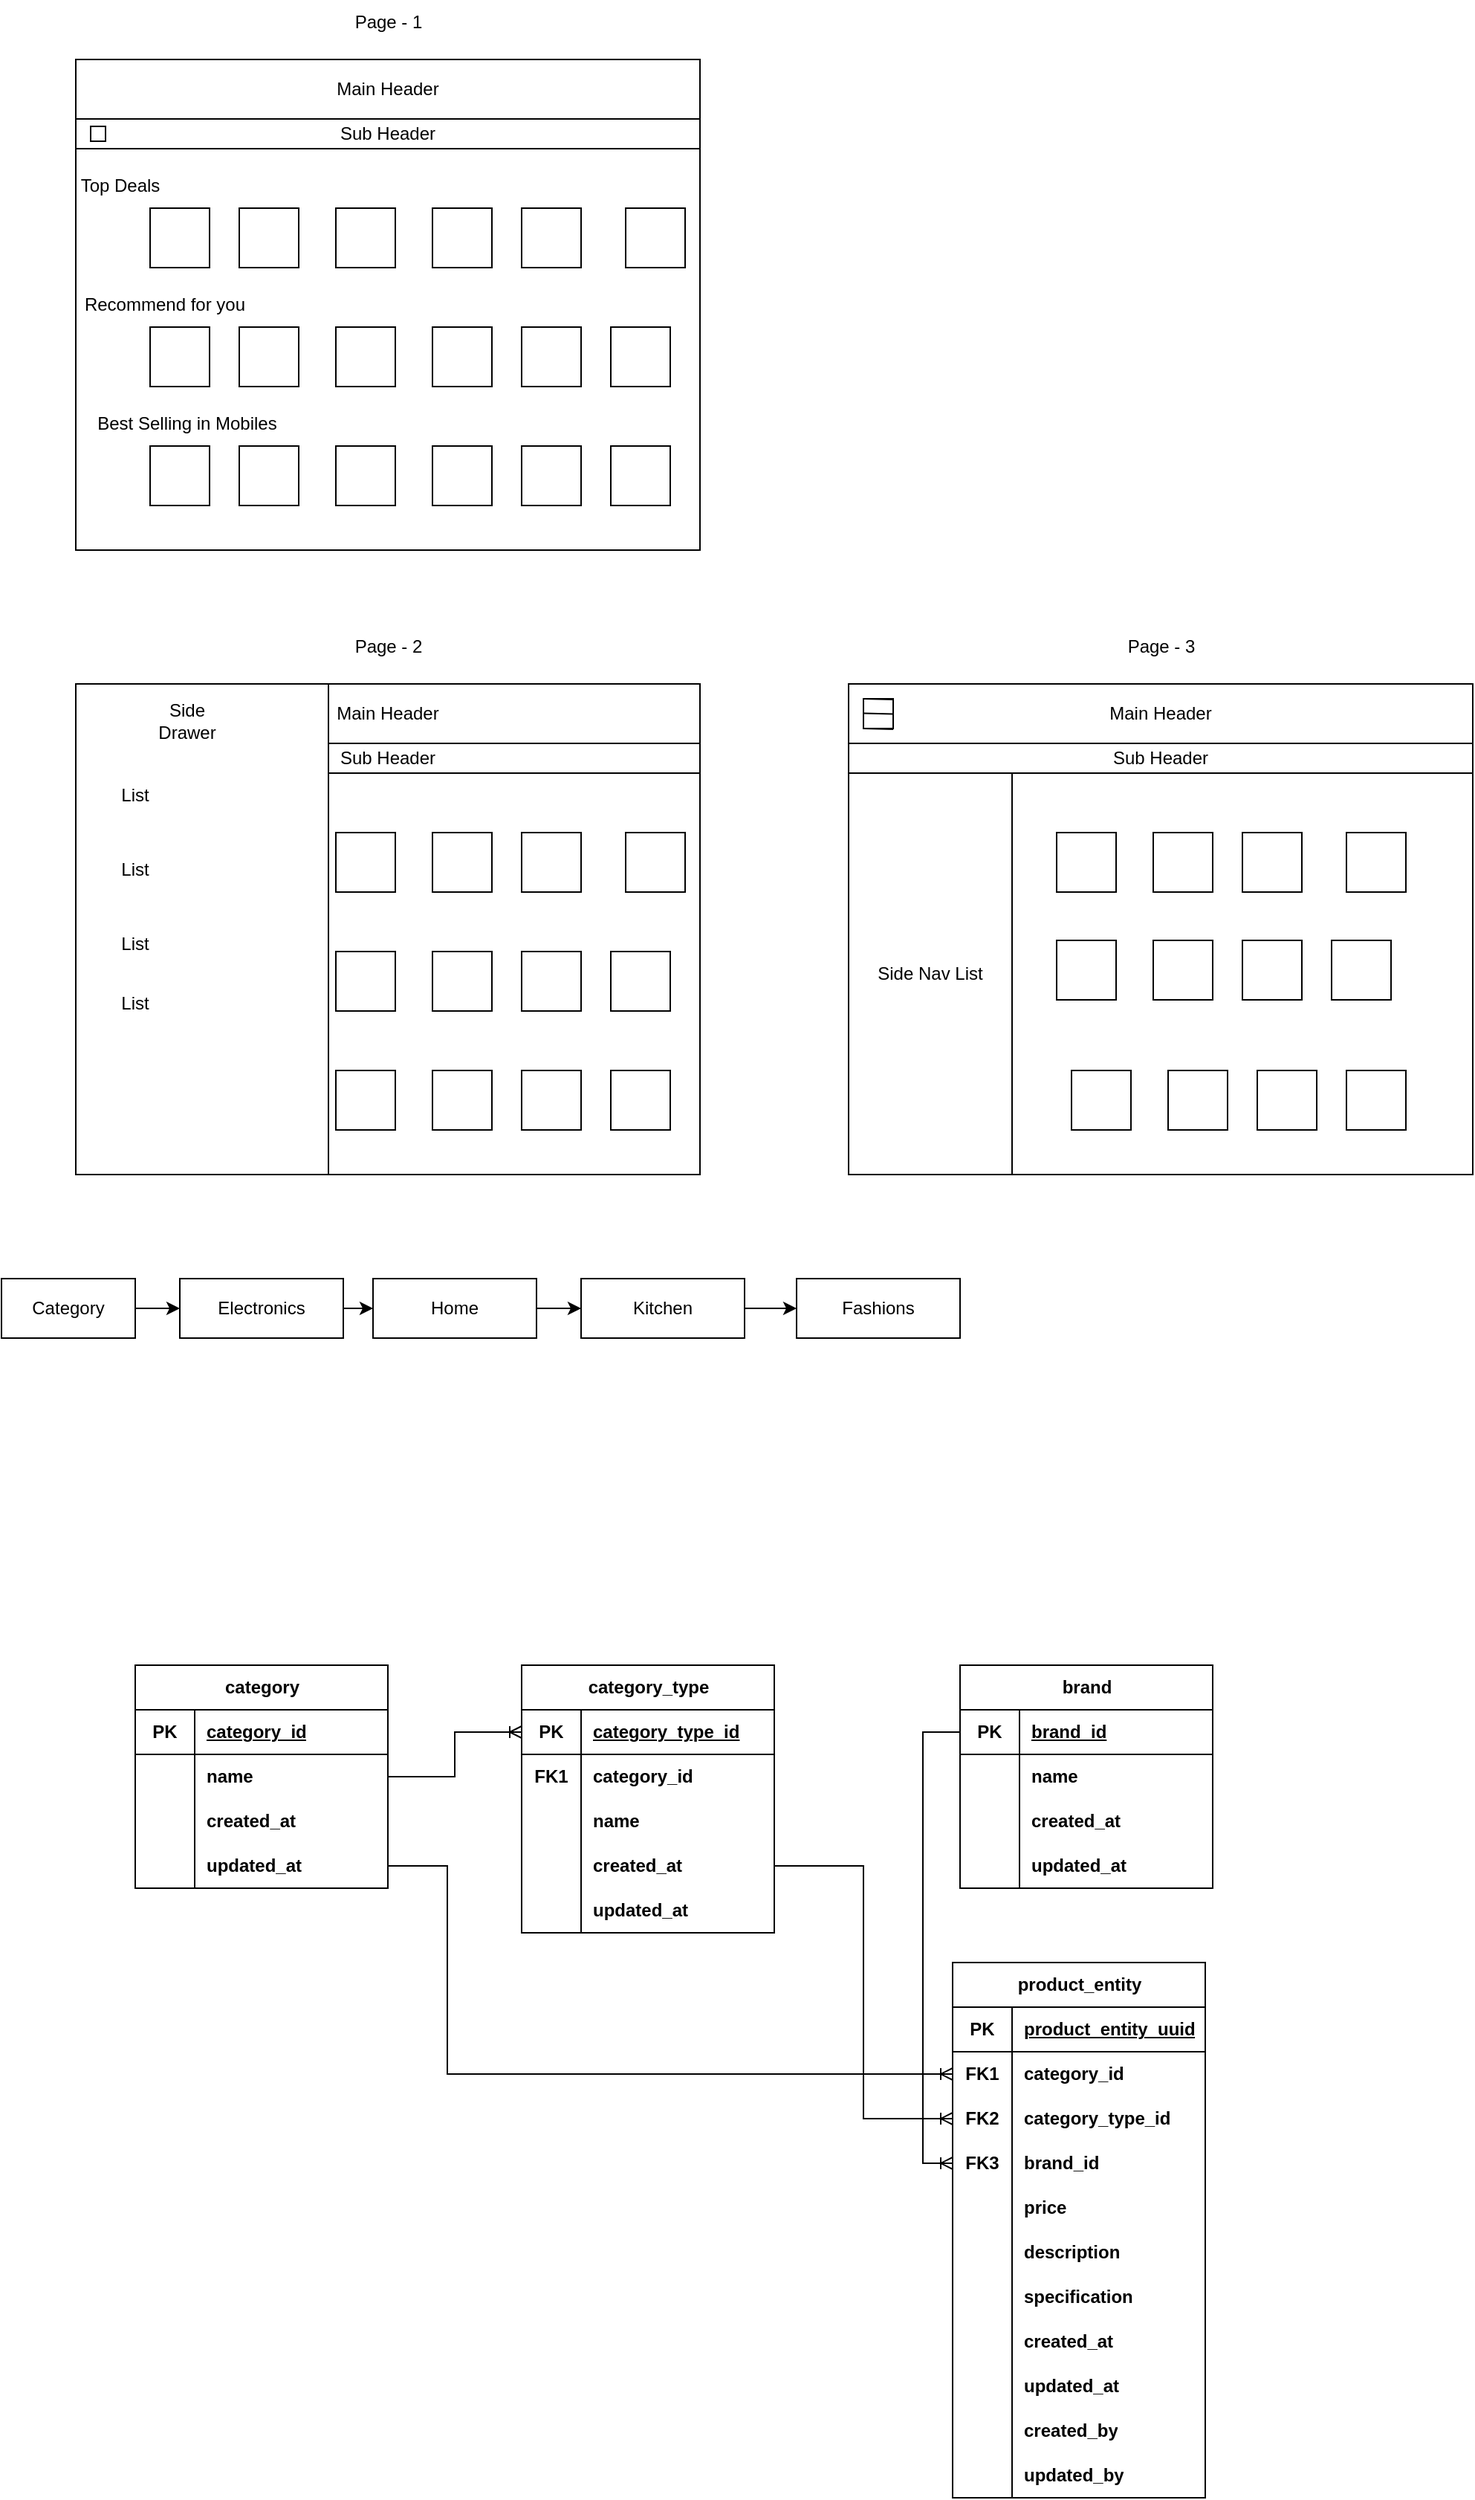 <mxfile version="24.2.5" type="device">
  <diagram name="Page-1" id="jMFpXd87eeTZ9PbeJNQF">
    <mxGraphModel dx="1379" dy="807" grid="1" gridSize="10" guides="1" tooltips="1" connect="1" arrows="1" fold="1" page="1" pageScale="1" pageWidth="583" pageHeight="827" math="0" shadow="0">
      <root>
        <mxCell id="0" />
        <mxCell id="1" parent="0" />
        <mxCell id="hBS1JggLQSloE5VWETFf-1" value="" style="rounded=0;whiteSpace=wrap;html=1;fontStyle=0" parent="1" vertex="1">
          <mxGeometry x="50" y="50" width="420" height="330" as="geometry" />
        </mxCell>
        <mxCell id="hBS1JggLQSloE5VWETFf-2" value="Page - 1" style="text;html=1;align=center;verticalAlign=middle;resizable=0;points=[];autosize=1;strokeColor=none;fillColor=none;" parent="1" vertex="1">
          <mxGeometry x="225" y="10" width="70" height="30" as="geometry" />
        </mxCell>
        <mxCell id="hBS1JggLQSloE5VWETFf-3" value="Main Header" style="rounded=0;whiteSpace=wrap;html=1;" parent="1" vertex="1">
          <mxGeometry x="50" y="50" width="420" height="40" as="geometry" />
        </mxCell>
        <mxCell id="hBS1JggLQSloE5VWETFf-5" value="Sub Header" style="rounded=0;whiteSpace=wrap;html=1;" parent="1" vertex="1">
          <mxGeometry x="50" y="90" width="420" height="20" as="geometry" />
        </mxCell>
        <mxCell id="hBS1JggLQSloE5VWETFf-6" value="Top Deals" style="text;html=1;align=center;verticalAlign=middle;whiteSpace=wrap;rounded=0;" parent="1" vertex="1">
          <mxGeometry x="50" y="120" width="60" height="30" as="geometry" />
        </mxCell>
        <mxCell id="hBS1JggLQSloE5VWETFf-7" value="" style="whiteSpace=wrap;html=1;aspect=fixed;" parent="1" vertex="1">
          <mxGeometry x="100" y="150" width="40" height="40" as="geometry" />
        </mxCell>
        <mxCell id="hBS1JggLQSloE5VWETFf-8" value="" style="whiteSpace=wrap;html=1;aspect=fixed;" parent="1" vertex="1">
          <mxGeometry x="160" y="150" width="40" height="40" as="geometry" />
        </mxCell>
        <mxCell id="hBS1JggLQSloE5VWETFf-9" value="" style="whiteSpace=wrap;html=1;aspect=fixed;" parent="1" vertex="1">
          <mxGeometry x="225" y="150" width="40" height="40" as="geometry" />
        </mxCell>
        <mxCell id="hBS1JggLQSloE5VWETFf-10" value="" style="whiteSpace=wrap;html=1;aspect=fixed;" parent="1" vertex="1">
          <mxGeometry x="290" y="150" width="40" height="40" as="geometry" />
        </mxCell>
        <mxCell id="hBS1JggLQSloE5VWETFf-11" value="" style="whiteSpace=wrap;html=1;aspect=fixed;" parent="1" vertex="1">
          <mxGeometry x="420" y="150" width="40" height="40" as="geometry" />
        </mxCell>
        <mxCell id="hBS1JggLQSloE5VWETFf-12" value="" style="whiteSpace=wrap;html=1;aspect=fixed;" parent="1" vertex="1">
          <mxGeometry x="350" y="150" width="40" height="40" as="geometry" />
        </mxCell>
        <mxCell id="hBS1JggLQSloE5VWETFf-15" value="Recommend for you" style="text;html=1;align=center;verticalAlign=middle;whiteSpace=wrap;rounded=0;" parent="1" vertex="1">
          <mxGeometry x="50" y="200" width="120" height="30" as="geometry" />
        </mxCell>
        <mxCell id="hBS1JggLQSloE5VWETFf-16" value="" style="whiteSpace=wrap;html=1;aspect=fixed;" parent="1" vertex="1">
          <mxGeometry x="100" y="230" width="40" height="40" as="geometry" />
        </mxCell>
        <mxCell id="hBS1JggLQSloE5VWETFf-17" value="" style="whiteSpace=wrap;html=1;aspect=fixed;" parent="1" vertex="1">
          <mxGeometry x="160" y="230" width="40" height="40" as="geometry" />
        </mxCell>
        <mxCell id="hBS1JggLQSloE5VWETFf-18" value="" style="whiteSpace=wrap;html=1;aspect=fixed;" parent="1" vertex="1">
          <mxGeometry x="225" y="230" width="40" height="40" as="geometry" />
        </mxCell>
        <mxCell id="hBS1JggLQSloE5VWETFf-19" value="" style="whiteSpace=wrap;html=1;aspect=fixed;" parent="1" vertex="1">
          <mxGeometry x="290" y="230" width="40" height="40" as="geometry" />
        </mxCell>
        <mxCell id="hBS1JggLQSloE5VWETFf-20" value="" style="whiteSpace=wrap;html=1;aspect=fixed;" parent="1" vertex="1">
          <mxGeometry x="350" y="230" width="40" height="40" as="geometry" />
        </mxCell>
        <mxCell id="hBS1JggLQSloE5VWETFf-22" value="" style="whiteSpace=wrap;html=1;aspect=fixed;" parent="1" vertex="1">
          <mxGeometry x="410" y="230" width="40" height="40" as="geometry" />
        </mxCell>
        <mxCell id="hBS1JggLQSloE5VWETFf-24" value="Best Selling in Mobiles" style="text;html=1;align=center;verticalAlign=middle;whiteSpace=wrap;rounded=0;" parent="1" vertex="1">
          <mxGeometry x="50" y="280" width="150" height="30" as="geometry" />
        </mxCell>
        <mxCell id="hBS1JggLQSloE5VWETFf-25" value="" style="whiteSpace=wrap;html=1;aspect=fixed;" parent="1" vertex="1">
          <mxGeometry x="100" y="310" width="40" height="40" as="geometry" />
        </mxCell>
        <mxCell id="hBS1JggLQSloE5VWETFf-26" value="" style="whiteSpace=wrap;html=1;aspect=fixed;" parent="1" vertex="1">
          <mxGeometry x="160" y="310" width="40" height="40" as="geometry" />
        </mxCell>
        <mxCell id="hBS1JggLQSloE5VWETFf-27" value="" style="whiteSpace=wrap;html=1;aspect=fixed;" parent="1" vertex="1">
          <mxGeometry x="225" y="310" width="40" height="40" as="geometry" />
        </mxCell>
        <mxCell id="hBS1JggLQSloE5VWETFf-28" value="" style="whiteSpace=wrap;html=1;aspect=fixed;" parent="1" vertex="1">
          <mxGeometry x="290" y="310" width="40" height="40" as="geometry" />
        </mxCell>
        <mxCell id="hBS1JggLQSloE5VWETFf-29" value="" style="whiteSpace=wrap;html=1;aspect=fixed;" parent="1" vertex="1">
          <mxGeometry x="350" y="310" width="40" height="40" as="geometry" />
        </mxCell>
        <mxCell id="hBS1JggLQSloE5VWETFf-30" value="" style="whiteSpace=wrap;html=1;aspect=fixed;" parent="1" vertex="1">
          <mxGeometry x="410" y="310" width="40" height="40" as="geometry" />
        </mxCell>
        <mxCell id="hBS1JggLQSloE5VWETFf-39" value="" style="rounded=0;whiteSpace=wrap;html=1;fontStyle=0" parent="1" vertex="1">
          <mxGeometry x="50" y="470" width="420" height="330" as="geometry" />
        </mxCell>
        <mxCell id="hBS1JggLQSloE5VWETFf-40" value="Page - 2" style="text;html=1;align=center;verticalAlign=middle;resizable=0;points=[];autosize=1;strokeColor=none;fillColor=none;" parent="1" vertex="1">
          <mxGeometry x="225" y="430" width="70" height="30" as="geometry" />
        </mxCell>
        <mxCell id="hBS1JggLQSloE5VWETFf-41" value="Main Header" style="rounded=0;whiteSpace=wrap;html=1;" parent="1" vertex="1">
          <mxGeometry x="50" y="470" width="420" height="40" as="geometry" />
        </mxCell>
        <mxCell id="hBS1JggLQSloE5VWETFf-42" value="Sub Header" style="rounded=0;whiteSpace=wrap;html=1;" parent="1" vertex="1">
          <mxGeometry x="50" y="510" width="420" height="20" as="geometry" />
        </mxCell>
        <mxCell id="hBS1JggLQSloE5VWETFf-43" value="Top Deals" style="text;html=1;align=center;verticalAlign=middle;whiteSpace=wrap;rounded=0;" parent="1" vertex="1">
          <mxGeometry x="50" y="540" width="60" height="30" as="geometry" />
        </mxCell>
        <mxCell id="hBS1JggLQSloE5VWETFf-44" value="" style="whiteSpace=wrap;html=1;aspect=fixed;" parent="1" vertex="1">
          <mxGeometry x="100" y="570" width="40" height="40" as="geometry" />
        </mxCell>
        <mxCell id="hBS1JggLQSloE5VWETFf-45" value="" style="whiteSpace=wrap;html=1;aspect=fixed;" parent="1" vertex="1">
          <mxGeometry x="160" y="570" width="40" height="40" as="geometry" />
        </mxCell>
        <mxCell id="hBS1JggLQSloE5VWETFf-46" value="" style="whiteSpace=wrap;html=1;aspect=fixed;" parent="1" vertex="1">
          <mxGeometry x="225" y="570" width="40" height="40" as="geometry" />
        </mxCell>
        <mxCell id="hBS1JggLQSloE5VWETFf-47" value="" style="whiteSpace=wrap;html=1;aspect=fixed;" parent="1" vertex="1">
          <mxGeometry x="290" y="570" width="40" height="40" as="geometry" />
        </mxCell>
        <mxCell id="hBS1JggLQSloE5VWETFf-48" value="" style="whiteSpace=wrap;html=1;aspect=fixed;" parent="1" vertex="1">
          <mxGeometry x="420" y="570" width="40" height="40" as="geometry" />
        </mxCell>
        <mxCell id="hBS1JggLQSloE5VWETFf-49" value="" style="whiteSpace=wrap;html=1;aspect=fixed;" parent="1" vertex="1">
          <mxGeometry x="350" y="570" width="40" height="40" as="geometry" />
        </mxCell>
        <mxCell id="hBS1JggLQSloE5VWETFf-50" value="Recommend for you" style="text;html=1;align=center;verticalAlign=middle;whiteSpace=wrap;rounded=0;" parent="1" vertex="1">
          <mxGeometry x="50" y="620" width="120" height="30" as="geometry" />
        </mxCell>
        <mxCell id="hBS1JggLQSloE5VWETFf-51" value="" style="whiteSpace=wrap;html=1;aspect=fixed;" parent="1" vertex="1">
          <mxGeometry x="100" y="650" width="40" height="40" as="geometry" />
        </mxCell>
        <mxCell id="hBS1JggLQSloE5VWETFf-52" value="" style="whiteSpace=wrap;html=1;aspect=fixed;" parent="1" vertex="1">
          <mxGeometry x="160" y="650" width="40" height="40" as="geometry" />
        </mxCell>
        <mxCell id="hBS1JggLQSloE5VWETFf-53" value="" style="whiteSpace=wrap;html=1;aspect=fixed;" parent="1" vertex="1">
          <mxGeometry x="225" y="650" width="40" height="40" as="geometry" />
        </mxCell>
        <mxCell id="hBS1JggLQSloE5VWETFf-54" value="" style="whiteSpace=wrap;html=1;aspect=fixed;" parent="1" vertex="1">
          <mxGeometry x="290" y="650" width="40" height="40" as="geometry" />
        </mxCell>
        <mxCell id="hBS1JggLQSloE5VWETFf-55" value="" style="whiteSpace=wrap;html=1;aspect=fixed;" parent="1" vertex="1">
          <mxGeometry x="350" y="650" width="40" height="40" as="geometry" />
        </mxCell>
        <mxCell id="hBS1JggLQSloE5VWETFf-56" value="" style="whiteSpace=wrap;html=1;aspect=fixed;" parent="1" vertex="1">
          <mxGeometry x="410" y="650" width="40" height="40" as="geometry" />
        </mxCell>
        <mxCell id="hBS1JggLQSloE5VWETFf-57" value="Best Selling in Mobiles" style="text;html=1;align=center;verticalAlign=middle;whiteSpace=wrap;rounded=0;" parent="1" vertex="1">
          <mxGeometry x="50" y="700" width="150" height="30" as="geometry" />
        </mxCell>
        <mxCell id="hBS1JggLQSloE5VWETFf-58" value="" style="whiteSpace=wrap;html=1;aspect=fixed;" parent="1" vertex="1">
          <mxGeometry x="100" y="730" width="40" height="40" as="geometry" />
        </mxCell>
        <mxCell id="hBS1JggLQSloE5VWETFf-59" value="" style="whiteSpace=wrap;html=1;aspect=fixed;" parent="1" vertex="1">
          <mxGeometry x="160" y="730" width="40" height="40" as="geometry" />
        </mxCell>
        <mxCell id="hBS1JggLQSloE5VWETFf-60" value="" style="whiteSpace=wrap;html=1;aspect=fixed;" parent="1" vertex="1">
          <mxGeometry x="225" y="730" width="40" height="40" as="geometry" />
        </mxCell>
        <mxCell id="hBS1JggLQSloE5VWETFf-61" value="" style="whiteSpace=wrap;html=1;aspect=fixed;" parent="1" vertex="1">
          <mxGeometry x="290" y="730" width="40" height="40" as="geometry" />
        </mxCell>
        <mxCell id="hBS1JggLQSloE5VWETFf-62" value="" style="whiteSpace=wrap;html=1;aspect=fixed;" parent="1" vertex="1">
          <mxGeometry x="350" y="730" width="40" height="40" as="geometry" />
        </mxCell>
        <mxCell id="hBS1JggLQSloE5VWETFf-63" value="" style="whiteSpace=wrap;html=1;aspect=fixed;" parent="1" vertex="1">
          <mxGeometry x="410" y="730" width="40" height="40" as="geometry" />
        </mxCell>
        <mxCell id="hBS1JggLQSloE5VWETFf-64" value="" style="whiteSpace=wrap;html=1;aspect=fixed;" parent="1" vertex="1">
          <mxGeometry x="60" y="480" width="20" height="20" as="geometry" />
        </mxCell>
        <mxCell id="hBS1JggLQSloE5VWETFf-65" value="" style="endArrow=none;html=1;rounded=0;" parent="1" edge="1">
          <mxGeometry width="50" height="50" relative="1" as="geometry">
            <mxPoint x="60" y="489.75" as="sourcePoint" />
            <mxPoint x="80" y="490.25" as="targetPoint" />
          </mxGeometry>
        </mxCell>
        <mxCell id="hBS1JggLQSloE5VWETFf-66" value="" style="endArrow=none;html=1;rounded=0;" parent="1" edge="1">
          <mxGeometry width="50" height="50" relative="1" as="geometry">
            <mxPoint x="60" y="480" as="sourcePoint" />
            <mxPoint x="80" y="480.5" as="targetPoint" />
          </mxGeometry>
        </mxCell>
        <mxCell id="hBS1JggLQSloE5VWETFf-67" value="" style="endArrow=none;html=1;rounded=0;" parent="1" edge="1">
          <mxGeometry width="50" height="50" relative="1" as="geometry">
            <mxPoint x="60" y="500" as="sourcePoint" />
            <mxPoint x="80" y="500.5" as="targetPoint" />
          </mxGeometry>
        </mxCell>
        <mxCell id="hBS1JggLQSloE5VWETFf-68" value="" style="rounded=0;whiteSpace=wrap;html=1;" parent="1" vertex="1">
          <mxGeometry x="50" y="470" width="170" height="330" as="geometry" />
        </mxCell>
        <mxCell id="hBS1JggLQSloE5VWETFf-69" value="Side Drawer" style="text;html=1;align=center;verticalAlign=middle;whiteSpace=wrap;rounded=0;" parent="1" vertex="1">
          <mxGeometry x="95" y="480" width="60" height="30" as="geometry" />
        </mxCell>
        <mxCell id="hBS1JggLQSloE5VWETFf-70" value="List" style="text;html=1;align=center;verticalAlign=middle;whiteSpace=wrap;rounded=0;" parent="1" vertex="1">
          <mxGeometry x="60" y="530" width="60" height="30" as="geometry" />
        </mxCell>
        <mxCell id="hBS1JggLQSloE5VWETFf-71" value="List" style="text;html=1;align=center;verticalAlign=middle;whiteSpace=wrap;rounded=0;" parent="1" vertex="1">
          <mxGeometry x="60" y="580" width="60" height="30" as="geometry" />
        </mxCell>
        <mxCell id="hBS1JggLQSloE5VWETFf-72" value="List" style="text;html=1;align=center;verticalAlign=middle;whiteSpace=wrap;rounded=0;" parent="1" vertex="1">
          <mxGeometry x="60" y="630" width="60" height="30" as="geometry" />
        </mxCell>
        <mxCell id="hBS1JggLQSloE5VWETFf-73" value="List" style="text;html=1;align=center;verticalAlign=middle;whiteSpace=wrap;rounded=0;" parent="1" vertex="1">
          <mxGeometry x="60" y="670" width="60" height="30" as="geometry" />
        </mxCell>
        <mxCell id="hBS1JggLQSloE5VWETFf-74" value="" style="rounded=0;whiteSpace=wrap;html=1;" parent="1" vertex="1">
          <mxGeometry x="60" y="95" width="10" height="10" as="geometry" />
        </mxCell>
        <mxCell id="hBS1JggLQSloE5VWETFf-77" value="" style="edgeStyle=orthogonalEdgeStyle;rounded=0;orthogonalLoop=1;jettySize=auto;html=1;entryX=0;entryY=0.5;entryDx=0;entryDy=0;" parent="1" source="hBS1JggLQSloE5VWETFf-75" target="hBS1JggLQSloE5VWETFf-76" edge="1">
          <mxGeometry relative="1" as="geometry">
            <mxPoint x="160" y="890" as="targetPoint" />
            <Array as="points" />
          </mxGeometry>
        </mxCell>
        <mxCell id="hBS1JggLQSloE5VWETFf-75" value="Category" style="rounded=0;whiteSpace=wrap;html=1;" parent="1" vertex="1">
          <mxGeometry y="870" width="90" height="40" as="geometry" />
        </mxCell>
        <mxCell id="hBS1JggLQSloE5VWETFf-79" value="" style="edgeStyle=orthogonalEdgeStyle;rounded=0;orthogonalLoop=1;jettySize=auto;html=1;" parent="1" source="hBS1JggLQSloE5VWETFf-76" edge="1">
          <mxGeometry relative="1" as="geometry">
            <mxPoint x="250" y="890" as="targetPoint" />
          </mxGeometry>
        </mxCell>
        <mxCell id="hBS1JggLQSloE5VWETFf-76" value="Electronics" style="rounded=0;whiteSpace=wrap;html=1;" parent="1" vertex="1">
          <mxGeometry x="120" y="870" width="110" height="40" as="geometry" />
        </mxCell>
        <mxCell id="hBS1JggLQSloE5VWETFf-83" value="" style="edgeStyle=orthogonalEdgeStyle;rounded=0;orthogonalLoop=1;jettySize=auto;html=1;" parent="1" source="hBS1JggLQSloE5VWETFf-80" target="hBS1JggLQSloE5VWETFf-82" edge="1">
          <mxGeometry relative="1" as="geometry" />
        </mxCell>
        <mxCell id="hBS1JggLQSloE5VWETFf-80" value="Home" style="rounded=0;whiteSpace=wrap;html=1;" parent="1" vertex="1">
          <mxGeometry x="250" y="870" width="110" height="40" as="geometry" />
        </mxCell>
        <mxCell id="UN7RTG9aEvenUMAXGBqV-2" value="" style="edgeStyle=orthogonalEdgeStyle;rounded=0;orthogonalLoop=1;jettySize=auto;html=1;" parent="1" source="hBS1JggLQSloE5VWETFf-82" target="UN7RTG9aEvenUMAXGBqV-1" edge="1">
          <mxGeometry relative="1" as="geometry" />
        </mxCell>
        <mxCell id="hBS1JggLQSloE5VWETFf-82" value="Kitchen" style="rounded=0;whiteSpace=wrap;html=1;" parent="1" vertex="1">
          <mxGeometry x="390" y="870" width="110" height="40" as="geometry" />
        </mxCell>
        <mxCell id="hBS1JggLQSloE5VWETFf-85" value="" style="rounded=0;whiteSpace=wrap;html=1;fontStyle=0" parent="1" vertex="1">
          <mxGeometry x="570" y="470" width="420" height="330" as="geometry" />
        </mxCell>
        <mxCell id="hBS1JggLQSloE5VWETFf-86" value="Page - 3" style="text;html=1;align=center;verticalAlign=middle;resizable=0;points=[];autosize=1;strokeColor=none;fillColor=none;" parent="1" vertex="1">
          <mxGeometry x="745" y="430" width="70" height="30" as="geometry" />
        </mxCell>
        <mxCell id="hBS1JggLQSloE5VWETFf-87" value="Main Header" style="rounded=0;whiteSpace=wrap;html=1;" parent="1" vertex="1">
          <mxGeometry x="570" y="470" width="420" height="40" as="geometry" />
        </mxCell>
        <mxCell id="hBS1JggLQSloE5VWETFf-88" value="Sub Header" style="rounded=0;whiteSpace=wrap;html=1;" parent="1" vertex="1">
          <mxGeometry x="570" y="510" width="420" height="20" as="geometry" />
        </mxCell>
        <mxCell id="hBS1JggLQSloE5VWETFf-92" value="" style="whiteSpace=wrap;html=1;aspect=fixed;" parent="1" vertex="1">
          <mxGeometry x="710" y="570" width="40" height="40" as="geometry" />
        </mxCell>
        <mxCell id="hBS1JggLQSloE5VWETFf-93" value="" style="whiteSpace=wrap;html=1;aspect=fixed;" parent="1" vertex="1">
          <mxGeometry x="775" y="570" width="40" height="40" as="geometry" />
        </mxCell>
        <mxCell id="hBS1JggLQSloE5VWETFf-94" value="" style="whiteSpace=wrap;html=1;aspect=fixed;" parent="1" vertex="1">
          <mxGeometry x="905" y="570" width="40" height="40" as="geometry" />
        </mxCell>
        <mxCell id="hBS1JggLQSloE5VWETFf-95" value="" style="whiteSpace=wrap;html=1;aspect=fixed;" parent="1" vertex="1">
          <mxGeometry x="835" y="570" width="40" height="40" as="geometry" />
        </mxCell>
        <mxCell id="hBS1JggLQSloE5VWETFf-99" value="" style="whiteSpace=wrap;html=1;aspect=fixed;" parent="1" vertex="1">
          <mxGeometry x="710" y="642.5" width="40" height="40" as="geometry" />
        </mxCell>
        <mxCell id="hBS1JggLQSloE5VWETFf-100" value="" style="whiteSpace=wrap;html=1;aspect=fixed;" parent="1" vertex="1">
          <mxGeometry x="775" y="642.5" width="40" height="40" as="geometry" />
        </mxCell>
        <mxCell id="hBS1JggLQSloE5VWETFf-101" value="" style="whiteSpace=wrap;html=1;aspect=fixed;" parent="1" vertex="1">
          <mxGeometry x="835" y="642.5" width="40" height="40" as="geometry" />
        </mxCell>
        <mxCell id="hBS1JggLQSloE5VWETFf-102" value="" style="whiteSpace=wrap;html=1;aspect=fixed;" parent="1" vertex="1">
          <mxGeometry x="895" y="642.5" width="40" height="40" as="geometry" />
        </mxCell>
        <mxCell id="hBS1JggLQSloE5VWETFf-106" value="" style="whiteSpace=wrap;html=1;aspect=fixed;" parent="1" vertex="1">
          <mxGeometry x="720" y="730" width="40" height="40" as="geometry" />
        </mxCell>
        <mxCell id="hBS1JggLQSloE5VWETFf-107" value="" style="whiteSpace=wrap;html=1;aspect=fixed;" parent="1" vertex="1">
          <mxGeometry x="785" y="730" width="40" height="40" as="geometry" />
        </mxCell>
        <mxCell id="hBS1JggLQSloE5VWETFf-108" value="" style="whiteSpace=wrap;html=1;aspect=fixed;" parent="1" vertex="1">
          <mxGeometry x="845" y="730" width="40" height="40" as="geometry" />
        </mxCell>
        <mxCell id="hBS1JggLQSloE5VWETFf-109" value="" style="whiteSpace=wrap;html=1;aspect=fixed;" parent="1" vertex="1">
          <mxGeometry x="905" y="730" width="40" height="40" as="geometry" />
        </mxCell>
        <mxCell id="hBS1JggLQSloE5VWETFf-110" value="" style="whiteSpace=wrap;html=1;aspect=fixed;" parent="1" vertex="1">
          <mxGeometry x="580" y="480" width="20" height="20" as="geometry" />
        </mxCell>
        <mxCell id="hBS1JggLQSloE5VWETFf-111" value="" style="endArrow=none;html=1;rounded=0;" parent="1" edge="1">
          <mxGeometry width="50" height="50" relative="1" as="geometry">
            <mxPoint x="580" y="489.75" as="sourcePoint" />
            <mxPoint x="600" y="490.25" as="targetPoint" />
          </mxGeometry>
        </mxCell>
        <mxCell id="hBS1JggLQSloE5VWETFf-112" value="" style="endArrow=none;html=1;rounded=0;" parent="1" edge="1">
          <mxGeometry width="50" height="50" relative="1" as="geometry">
            <mxPoint x="580" y="480" as="sourcePoint" />
            <mxPoint x="600" y="480.5" as="targetPoint" />
          </mxGeometry>
        </mxCell>
        <mxCell id="hBS1JggLQSloE5VWETFf-113" value="" style="endArrow=none;html=1;rounded=0;" parent="1" edge="1">
          <mxGeometry width="50" height="50" relative="1" as="geometry">
            <mxPoint x="580" y="500" as="sourcePoint" />
            <mxPoint x="600" y="500.5" as="targetPoint" />
          </mxGeometry>
        </mxCell>
        <mxCell id="hBS1JggLQSloE5VWETFf-190" value="Side Nav List" style="rounded=0;whiteSpace=wrap;html=1;" parent="1" vertex="1">
          <mxGeometry x="570" y="530" width="110" height="270" as="geometry" />
        </mxCell>
        <mxCell id="UN7RTG9aEvenUMAXGBqV-1" value="Fashions" style="rounded=0;whiteSpace=wrap;html=1;" parent="1" vertex="1">
          <mxGeometry x="535" y="870" width="110" height="40" as="geometry" />
        </mxCell>
        <mxCell id="qSUThKFuugMvSzgUVpK5-1" value="category" style="shape=table;startSize=30;container=1;collapsible=1;childLayout=tableLayout;fixedRows=1;rowLines=0;fontStyle=1;align=center;resizeLast=1;html=1;" vertex="1" parent="1">
          <mxGeometry x="90" y="1130" width="170" height="150" as="geometry">
            <mxRectangle x="70" y="1080" width="90" height="30" as="alternateBounds" />
          </mxGeometry>
        </mxCell>
        <mxCell id="qSUThKFuugMvSzgUVpK5-2" value="" style="shape=tableRow;horizontal=0;startSize=0;swimlaneHead=0;swimlaneBody=0;fillColor=none;collapsible=0;dropTarget=0;points=[[0,0.5],[1,0.5]];portConstraint=eastwest;top=0;left=0;right=0;bottom=1;" vertex="1" parent="qSUThKFuugMvSzgUVpK5-1">
          <mxGeometry y="30" width="170" height="30" as="geometry" />
        </mxCell>
        <mxCell id="qSUThKFuugMvSzgUVpK5-3" value="PK" style="shape=partialRectangle;connectable=0;fillColor=none;top=0;left=0;bottom=0;right=0;fontStyle=1;overflow=hidden;whiteSpace=wrap;html=1;" vertex="1" parent="qSUThKFuugMvSzgUVpK5-2">
          <mxGeometry width="40" height="30" as="geometry">
            <mxRectangle width="40" height="30" as="alternateBounds" />
          </mxGeometry>
        </mxCell>
        <mxCell id="qSUThKFuugMvSzgUVpK5-4" value="&lt;span style=&quot;&quot;&gt;&lt;b&gt;category_id&lt;/b&gt;&lt;/span&gt;" style="shape=partialRectangle;connectable=0;fillColor=none;top=0;left=0;bottom=0;right=0;align=left;spacingLeft=6;fontStyle=4;overflow=hidden;whiteSpace=wrap;html=1;" vertex="1" parent="qSUThKFuugMvSzgUVpK5-2">
          <mxGeometry x="40" width="130" height="30" as="geometry">
            <mxRectangle width="130" height="30" as="alternateBounds" />
          </mxGeometry>
        </mxCell>
        <mxCell id="qSUThKFuugMvSzgUVpK5-5" value="" style="shape=tableRow;horizontal=0;startSize=0;swimlaneHead=0;swimlaneBody=0;fillColor=none;collapsible=0;dropTarget=0;points=[[0,0.5],[1,0.5]];portConstraint=eastwest;top=0;left=0;right=0;bottom=0;" vertex="1" parent="qSUThKFuugMvSzgUVpK5-1">
          <mxGeometry y="60" width="170" height="30" as="geometry" />
        </mxCell>
        <mxCell id="qSUThKFuugMvSzgUVpK5-6" value="" style="shape=partialRectangle;connectable=0;fillColor=none;top=0;left=0;bottom=0;right=0;editable=1;overflow=hidden;whiteSpace=wrap;html=1;" vertex="1" parent="qSUThKFuugMvSzgUVpK5-5">
          <mxGeometry width="40" height="30" as="geometry">
            <mxRectangle width="40" height="30" as="alternateBounds" />
          </mxGeometry>
        </mxCell>
        <mxCell id="qSUThKFuugMvSzgUVpK5-7" value="name" style="shape=partialRectangle;connectable=0;fillColor=none;top=0;left=0;bottom=0;right=0;align=left;spacingLeft=6;overflow=hidden;whiteSpace=wrap;html=1;fontStyle=1" vertex="1" parent="qSUThKFuugMvSzgUVpK5-5">
          <mxGeometry x="40" width="130" height="30" as="geometry">
            <mxRectangle width="130" height="30" as="alternateBounds" />
          </mxGeometry>
        </mxCell>
        <mxCell id="qSUThKFuugMvSzgUVpK5-11" value="" style="shape=tableRow;horizontal=0;startSize=0;swimlaneHead=0;swimlaneBody=0;fillColor=none;collapsible=0;dropTarget=0;points=[[0,0.5],[1,0.5]];portConstraint=eastwest;top=0;left=0;right=0;bottom=0;" vertex="1" parent="qSUThKFuugMvSzgUVpK5-1">
          <mxGeometry y="90" width="170" height="30" as="geometry" />
        </mxCell>
        <mxCell id="qSUThKFuugMvSzgUVpK5-12" value="" style="shape=partialRectangle;connectable=0;fillColor=none;top=0;left=0;bottom=0;right=0;editable=1;overflow=hidden;whiteSpace=wrap;html=1;" vertex="1" parent="qSUThKFuugMvSzgUVpK5-11">
          <mxGeometry width="40" height="30" as="geometry">
            <mxRectangle width="40" height="30" as="alternateBounds" />
          </mxGeometry>
        </mxCell>
        <mxCell id="qSUThKFuugMvSzgUVpK5-13" value="created_at" style="shape=partialRectangle;connectable=0;fillColor=none;top=0;left=0;bottom=0;right=0;align=left;spacingLeft=6;overflow=hidden;whiteSpace=wrap;html=1;fontStyle=1" vertex="1" parent="qSUThKFuugMvSzgUVpK5-11">
          <mxGeometry x="40" width="130" height="30" as="geometry">
            <mxRectangle width="130" height="30" as="alternateBounds" />
          </mxGeometry>
        </mxCell>
        <mxCell id="qSUThKFuugMvSzgUVpK5-14" value="" style="shape=tableRow;horizontal=0;startSize=0;swimlaneHead=0;swimlaneBody=0;fillColor=none;collapsible=0;dropTarget=0;points=[[0,0.5],[1,0.5]];portConstraint=eastwest;top=0;left=0;right=0;bottom=0;" vertex="1" parent="qSUThKFuugMvSzgUVpK5-1">
          <mxGeometry y="120" width="170" height="30" as="geometry" />
        </mxCell>
        <mxCell id="qSUThKFuugMvSzgUVpK5-15" value="" style="shape=partialRectangle;connectable=0;fillColor=none;top=0;left=0;bottom=0;right=0;editable=1;overflow=hidden;whiteSpace=wrap;html=1;" vertex="1" parent="qSUThKFuugMvSzgUVpK5-14">
          <mxGeometry width="40" height="30" as="geometry">
            <mxRectangle width="40" height="30" as="alternateBounds" />
          </mxGeometry>
        </mxCell>
        <mxCell id="qSUThKFuugMvSzgUVpK5-16" value="updated_at" style="shape=partialRectangle;connectable=0;fillColor=none;top=0;left=0;bottom=0;right=0;align=left;spacingLeft=6;overflow=hidden;whiteSpace=wrap;html=1;fontStyle=1" vertex="1" parent="qSUThKFuugMvSzgUVpK5-14">
          <mxGeometry x="40" width="130" height="30" as="geometry">
            <mxRectangle width="130" height="30" as="alternateBounds" />
          </mxGeometry>
        </mxCell>
        <mxCell id="qSUThKFuugMvSzgUVpK5-17" value="category_type" style="shape=table;startSize=30;container=1;collapsible=1;childLayout=tableLayout;fixedRows=1;rowLines=0;fontStyle=1;align=center;resizeLast=1;html=1;" vertex="1" parent="1">
          <mxGeometry x="350" y="1130" width="170" height="180" as="geometry">
            <mxRectangle x="70" y="1080" width="90" height="30" as="alternateBounds" />
          </mxGeometry>
        </mxCell>
        <mxCell id="qSUThKFuugMvSzgUVpK5-18" value="" style="shape=tableRow;horizontal=0;startSize=0;swimlaneHead=0;swimlaneBody=0;fillColor=none;collapsible=0;dropTarget=0;points=[[0,0.5],[1,0.5]];portConstraint=eastwest;top=0;left=0;right=0;bottom=1;" vertex="1" parent="qSUThKFuugMvSzgUVpK5-17">
          <mxGeometry y="30" width="170" height="30" as="geometry" />
        </mxCell>
        <mxCell id="qSUThKFuugMvSzgUVpK5-19" value="PK" style="shape=partialRectangle;connectable=0;fillColor=none;top=0;left=0;bottom=0;right=0;fontStyle=1;overflow=hidden;whiteSpace=wrap;html=1;" vertex="1" parent="qSUThKFuugMvSzgUVpK5-18">
          <mxGeometry width="40" height="30" as="geometry">
            <mxRectangle width="40" height="30" as="alternateBounds" />
          </mxGeometry>
        </mxCell>
        <mxCell id="qSUThKFuugMvSzgUVpK5-20" value="category_type_id" style="shape=partialRectangle;connectable=0;fillColor=none;top=0;left=0;bottom=0;right=0;align=left;spacingLeft=6;fontStyle=5;overflow=hidden;whiteSpace=wrap;html=1;" vertex="1" parent="qSUThKFuugMvSzgUVpK5-18">
          <mxGeometry x="40" width="130" height="30" as="geometry">
            <mxRectangle width="130" height="30" as="alternateBounds" />
          </mxGeometry>
        </mxCell>
        <mxCell id="qSUThKFuugMvSzgUVpK5-21" value="" style="shape=tableRow;horizontal=0;startSize=0;swimlaneHead=0;swimlaneBody=0;fillColor=none;collapsible=0;dropTarget=0;points=[[0,0.5],[1,0.5]];portConstraint=eastwest;top=0;left=0;right=0;bottom=0;" vertex="1" parent="qSUThKFuugMvSzgUVpK5-17">
          <mxGeometry y="60" width="170" height="30" as="geometry" />
        </mxCell>
        <mxCell id="qSUThKFuugMvSzgUVpK5-22" value="&lt;b&gt;FK1&lt;/b&gt;" style="shape=partialRectangle;connectable=0;fillColor=none;top=0;left=0;bottom=0;right=0;editable=1;overflow=hidden;whiteSpace=wrap;html=1;" vertex="1" parent="qSUThKFuugMvSzgUVpK5-21">
          <mxGeometry width="40" height="30" as="geometry">
            <mxRectangle width="40" height="30" as="alternateBounds" />
          </mxGeometry>
        </mxCell>
        <mxCell id="qSUThKFuugMvSzgUVpK5-23" value="&lt;b&gt;category_id&lt;/b&gt;" style="shape=partialRectangle;connectable=0;fillColor=none;top=0;left=0;bottom=0;right=0;align=left;spacingLeft=6;overflow=hidden;whiteSpace=wrap;html=1;" vertex="1" parent="qSUThKFuugMvSzgUVpK5-21">
          <mxGeometry x="40" width="130" height="30" as="geometry">
            <mxRectangle width="130" height="30" as="alternateBounds" />
          </mxGeometry>
        </mxCell>
        <mxCell id="qSUThKFuugMvSzgUVpK5-24" value="" style="shape=tableRow;horizontal=0;startSize=0;swimlaneHead=0;swimlaneBody=0;fillColor=none;collapsible=0;dropTarget=0;points=[[0,0.5],[1,0.5]];portConstraint=eastwest;top=0;left=0;right=0;bottom=0;" vertex="1" parent="qSUThKFuugMvSzgUVpK5-17">
          <mxGeometry y="90" width="170" height="30" as="geometry" />
        </mxCell>
        <mxCell id="qSUThKFuugMvSzgUVpK5-25" value="" style="shape=partialRectangle;connectable=0;fillColor=none;top=0;left=0;bottom=0;right=0;editable=1;overflow=hidden;whiteSpace=wrap;html=1;" vertex="1" parent="qSUThKFuugMvSzgUVpK5-24">
          <mxGeometry width="40" height="30" as="geometry">
            <mxRectangle width="40" height="30" as="alternateBounds" />
          </mxGeometry>
        </mxCell>
        <mxCell id="qSUThKFuugMvSzgUVpK5-26" value="&lt;b&gt;name&lt;/b&gt;" style="shape=partialRectangle;connectable=0;fillColor=none;top=0;left=0;bottom=0;right=0;align=left;spacingLeft=6;overflow=hidden;whiteSpace=wrap;html=1;" vertex="1" parent="qSUThKFuugMvSzgUVpK5-24">
          <mxGeometry x="40" width="130" height="30" as="geometry">
            <mxRectangle width="130" height="30" as="alternateBounds" />
          </mxGeometry>
        </mxCell>
        <mxCell id="qSUThKFuugMvSzgUVpK5-27" value="" style="shape=tableRow;horizontal=0;startSize=0;swimlaneHead=0;swimlaneBody=0;fillColor=none;collapsible=0;dropTarget=0;points=[[0,0.5],[1,0.5]];portConstraint=eastwest;top=0;left=0;right=0;bottom=0;" vertex="1" parent="qSUThKFuugMvSzgUVpK5-17">
          <mxGeometry y="120" width="170" height="30" as="geometry" />
        </mxCell>
        <mxCell id="qSUThKFuugMvSzgUVpK5-28" value="" style="shape=partialRectangle;connectable=0;fillColor=none;top=0;left=0;bottom=0;right=0;editable=1;overflow=hidden;whiteSpace=wrap;html=1;" vertex="1" parent="qSUThKFuugMvSzgUVpK5-27">
          <mxGeometry width="40" height="30" as="geometry">
            <mxRectangle width="40" height="30" as="alternateBounds" />
          </mxGeometry>
        </mxCell>
        <mxCell id="qSUThKFuugMvSzgUVpK5-29" value="&lt;b&gt;created_at&lt;/b&gt;" style="shape=partialRectangle;connectable=0;fillColor=none;top=0;left=0;bottom=0;right=0;align=left;spacingLeft=6;overflow=hidden;whiteSpace=wrap;html=1;" vertex="1" parent="qSUThKFuugMvSzgUVpK5-27">
          <mxGeometry x="40" width="130" height="30" as="geometry">
            <mxRectangle width="130" height="30" as="alternateBounds" />
          </mxGeometry>
        </mxCell>
        <mxCell id="qSUThKFuugMvSzgUVpK5-30" value="" style="shape=tableRow;horizontal=0;startSize=0;swimlaneHead=0;swimlaneBody=0;fillColor=none;collapsible=0;dropTarget=0;points=[[0,0.5],[1,0.5]];portConstraint=eastwest;top=0;left=0;right=0;bottom=0;" vertex="1" parent="qSUThKFuugMvSzgUVpK5-17">
          <mxGeometry y="150" width="170" height="30" as="geometry" />
        </mxCell>
        <mxCell id="qSUThKFuugMvSzgUVpK5-31" value="" style="shape=partialRectangle;connectable=0;fillColor=none;top=0;left=0;bottom=0;right=0;editable=1;overflow=hidden;whiteSpace=wrap;html=1;" vertex="1" parent="qSUThKFuugMvSzgUVpK5-30">
          <mxGeometry width="40" height="30" as="geometry">
            <mxRectangle width="40" height="30" as="alternateBounds" />
          </mxGeometry>
        </mxCell>
        <mxCell id="qSUThKFuugMvSzgUVpK5-32" value="&lt;b&gt;updated_at&lt;/b&gt;" style="shape=partialRectangle;connectable=0;fillColor=none;top=0;left=0;bottom=0;right=0;align=left;spacingLeft=6;overflow=hidden;whiteSpace=wrap;html=1;" vertex="1" parent="qSUThKFuugMvSzgUVpK5-30">
          <mxGeometry x="40" width="130" height="30" as="geometry">
            <mxRectangle width="130" height="30" as="alternateBounds" />
          </mxGeometry>
        </mxCell>
        <mxCell id="qSUThKFuugMvSzgUVpK5-33" value="brand" style="shape=table;startSize=30;container=1;collapsible=1;childLayout=tableLayout;fixedRows=1;rowLines=0;fontStyle=1;align=center;resizeLast=1;html=1;" vertex="1" parent="1">
          <mxGeometry x="645" y="1130" width="170" height="150" as="geometry">
            <mxRectangle x="70" y="1080" width="90" height="30" as="alternateBounds" />
          </mxGeometry>
        </mxCell>
        <mxCell id="qSUThKFuugMvSzgUVpK5-34" value="" style="shape=tableRow;horizontal=0;startSize=0;swimlaneHead=0;swimlaneBody=0;fillColor=none;collapsible=0;dropTarget=0;points=[[0,0.5],[1,0.5]];portConstraint=eastwest;top=0;left=0;right=0;bottom=1;" vertex="1" parent="qSUThKFuugMvSzgUVpK5-33">
          <mxGeometry y="30" width="170" height="30" as="geometry" />
        </mxCell>
        <mxCell id="qSUThKFuugMvSzgUVpK5-35" value="PK" style="shape=partialRectangle;connectable=0;fillColor=none;top=0;left=0;bottom=0;right=0;fontStyle=1;overflow=hidden;whiteSpace=wrap;html=1;" vertex="1" parent="qSUThKFuugMvSzgUVpK5-34">
          <mxGeometry width="40" height="30" as="geometry">
            <mxRectangle width="40" height="30" as="alternateBounds" />
          </mxGeometry>
        </mxCell>
        <mxCell id="qSUThKFuugMvSzgUVpK5-36" value="&lt;b&gt;brand_id&lt;/b&gt;" style="shape=partialRectangle;connectable=0;fillColor=none;top=0;left=0;bottom=0;right=0;align=left;spacingLeft=6;fontStyle=4;overflow=hidden;whiteSpace=wrap;html=1;" vertex="1" parent="qSUThKFuugMvSzgUVpK5-34">
          <mxGeometry x="40" width="130" height="30" as="geometry">
            <mxRectangle width="130" height="30" as="alternateBounds" />
          </mxGeometry>
        </mxCell>
        <mxCell id="qSUThKFuugMvSzgUVpK5-37" value="" style="shape=tableRow;horizontal=0;startSize=0;swimlaneHead=0;swimlaneBody=0;fillColor=none;collapsible=0;dropTarget=0;points=[[0,0.5],[1,0.5]];portConstraint=eastwest;top=0;left=0;right=0;bottom=0;" vertex="1" parent="qSUThKFuugMvSzgUVpK5-33">
          <mxGeometry y="60" width="170" height="30" as="geometry" />
        </mxCell>
        <mxCell id="qSUThKFuugMvSzgUVpK5-38" value="" style="shape=partialRectangle;connectable=0;fillColor=none;top=0;left=0;bottom=0;right=0;editable=1;overflow=hidden;whiteSpace=wrap;html=1;" vertex="1" parent="qSUThKFuugMvSzgUVpK5-37">
          <mxGeometry width="40" height="30" as="geometry">
            <mxRectangle width="40" height="30" as="alternateBounds" />
          </mxGeometry>
        </mxCell>
        <mxCell id="qSUThKFuugMvSzgUVpK5-39" value="name" style="shape=partialRectangle;connectable=0;fillColor=none;top=0;left=0;bottom=0;right=0;align=left;spacingLeft=6;overflow=hidden;whiteSpace=wrap;html=1;fontStyle=1" vertex="1" parent="qSUThKFuugMvSzgUVpK5-37">
          <mxGeometry x="40" width="130" height="30" as="geometry">
            <mxRectangle width="130" height="30" as="alternateBounds" />
          </mxGeometry>
        </mxCell>
        <mxCell id="qSUThKFuugMvSzgUVpK5-40" value="" style="shape=tableRow;horizontal=0;startSize=0;swimlaneHead=0;swimlaneBody=0;fillColor=none;collapsible=0;dropTarget=0;points=[[0,0.5],[1,0.5]];portConstraint=eastwest;top=0;left=0;right=0;bottom=0;" vertex="1" parent="qSUThKFuugMvSzgUVpK5-33">
          <mxGeometry y="90" width="170" height="30" as="geometry" />
        </mxCell>
        <mxCell id="qSUThKFuugMvSzgUVpK5-41" value="" style="shape=partialRectangle;connectable=0;fillColor=none;top=0;left=0;bottom=0;right=0;editable=1;overflow=hidden;whiteSpace=wrap;html=1;" vertex="1" parent="qSUThKFuugMvSzgUVpK5-40">
          <mxGeometry width="40" height="30" as="geometry">
            <mxRectangle width="40" height="30" as="alternateBounds" />
          </mxGeometry>
        </mxCell>
        <mxCell id="qSUThKFuugMvSzgUVpK5-42" value="created_at" style="shape=partialRectangle;connectable=0;fillColor=none;top=0;left=0;bottom=0;right=0;align=left;spacingLeft=6;overflow=hidden;whiteSpace=wrap;html=1;fontStyle=1" vertex="1" parent="qSUThKFuugMvSzgUVpK5-40">
          <mxGeometry x="40" width="130" height="30" as="geometry">
            <mxRectangle width="130" height="30" as="alternateBounds" />
          </mxGeometry>
        </mxCell>
        <mxCell id="qSUThKFuugMvSzgUVpK5-43" value="" style="shape=tableRow;horizontal=0;startSize=0;swimlaneHead=0;swimlaneBody=0;fillColor=none;collapsible=0;dropTarget=0;points=[[0,0.5],[1,0.5]];portConstraint=eastwest;top=0;left=0;right=0;bottom=0;" vertex="1" parent="qSUThKFuugMvSzgUVpK5-33">
          <mxGeometry y="120" width="170" height="30" as="geometry" />
        </mxCell>
        <mxCell id="qSUThKFuugMvSzgUVpK5-44" value="" style="shape=partialRectangle;connectable=0;fillColor=none;top=0;left=0;bottom=0;right=0;editable=1;overflow=hidden;whiteSpace=wrap;html=1;" vertex="1" parent="qSUThKFuugMvSzgUVpK5-43">
          <mxGeometry width="40" height="30" as="geometry">
            <mxRectangle width="40" height="30" as="alternateBounds" />
          </mxGeometry>
        </mxCell>
        <mxCell id="qSUThKFuugMvSzgUVpK5-45" value="updated_at" style="shape=partialRectangle;connectable=0;fillColor=none;top=0;left=0;bottom=0;right=0;align=left;spacingLeft=6;overflow=hidden;whiteSpace=wrap;html=1;fontStyle=1" vertex="1" parent="qSUThKFuugMvSzgUVpK5-43">
          <mxGeometry x="40" width="130" height="30" as="geometry">
            <mxRectangle width="130" height="30" as="alternateBounds" />
          </mxGeometry>
        </mxCell>
        <mxCell id="qSUThKFuugMvSzgUVpK5-46" value="product_entity" style="shape=table;startSize=30;container=1;collapsible=1;childLayout=tableLayout;fixedRows=1;rowLines=0;fontStyle=1;align=center;resizeLast=1;html=1;" vertex="1" parent="1">
          <mxGeometry x="640" y="1330" width="170" height="360" as="geometry">
            <mxRectangle x="70" y="1080" width="90" height="30" as="alternateBounds" />
          </mxGeometry>
        </mxCell>
        <mxCell id="qSUThKFuugMvSzgUVpK5-47" value="" style="shape=tableRow;horizontal=0;startSize=0;swimlaneHead=0;swimlaneBody=0;fillColor=none;collapsible=0;dropTarget=0;points=[[0,0.5],[1,0.5]];portConstraint=eastwest;top=0;left=0;right=0;bottom=1;" vertex="1" parent="qSUThKFuugMvSzgUVpK5-46">
          <mxGeometry y="30" width="170" height="30" as="geometry" />
        </mxCell>
        <mxCell id="qSUThKFuugMvSzgUVpK5-48" value="PK" style="shape=partialRectangle;connectable=0;fillColor=none;top=0;left=0;bottom=0;right=0;fontStyle=1;overflow=hidden;whiteSpace=wrap;html=1;" vertex="1" parent="qSUThKFuugMvSzgUVpK5-47">
          <mxGeometry width="40" height="30" as="geometry">
            <mxRectangle width="40" height="30" as="alternateBounds" />
          </mxGeometry>
        </mxCell>
        <mxCell id="qSUThKFuugMvSzgUVpK5-49" value="product_entity_uuid" style="shape=partialRectangle;connectable=0;fillColor=none;top=0;left=0;bottom=0;right=0;align=left;spacingLeft=6;fontStyle=5;overflow=hidden;whiteSpace=wrap;html=1;" vertex="1" parent="qSUThKFuugMvSzgUVpK5-47">
          <mxGeometry x="40" width="130" height="30" as="geometry">
            <mxRectangle width="130" height="30" as="alternateBounds" />
          </mxGeometry>
        </mxCell>
        <mxCell id="qSUThKFuugMvSzgUVpK5-65" value="" style="shape=tableRow;horizontal=0;startSize=0;swimlaneHead=0;swimlaneBody=0;fillColor=none;collapsible=0;dropTarget=0;points=[[0,0.5],[1,0.5]];portConstraint=eastwest;top=0;left=0;right=0;bottom=0;" vertex="1" parent="qSUThKFuugMvSzgUVpK5-46">
          <mxGeometry y="60" width="170" height="30" as="geometry" />
        </mxCell>
        <mxCell id="qSUThKFuugMvSzgUVpK5-66" value="&lt;b&gt;FK1&lt;/b&gt;" style="shape=partialRectangle;connectable=0;fillColor=none;top=0;left=0;bottom=0;right=0;editable=1;overflow=hidden;whiteSpace=wrap;html=1;" vertex="1" parent="qSUThKFuugMvSzgUVpK5-65">
          <mxGeometry width="40" height="30" as="geometry">
            <mxRectangle width="40" height="30" as="alternateBounds" />
          </mxGeometry>
        </mxCell>
        <mxCell id="qSUThKFuugMvSzgUVpK5-67" value="&lt;b&gt;category_id&lt;/b&gt;" style="shape=partialRectangle;connectable=0;fillColor=none;top=0;left=0;bottom=0;right=0;align=left;spacingLeft=6;overflow=hidden;whiteSpace=wrap;html=1;" vertex="1" parent="qSUThKFuugMvSzgUVpK5-65">
          <mxGeometry x="40" width="130" height="30" as="geometry">
            <mxRectangle width="130" height="30" as="alternateBounds" />
          </mxGeometry>
        </mxCell>
        <mxCell id="qSUThKFuugMvSzgUVpK5-50" value="" style="shape=tableRow;horizontal=0;startSize=0;swimlaneHead=0;swimlaneBody=0;fillColor=none;collapsible=0;dropTarget=0;points=[[0,0.5],[1,0.5]];portConstraint=eastwest;top=0;left=0;right=0;bottom=0;" vertex="1" parent="qSUThKFuugMvSzgUVpK5-46">
          <mxGeometry y="90" width="170" height="30" as="geometry" />
        </mxCell>
        <mxCell id="qSUThKFuugMvSzgUVpK5-51" value="&lt;b&gt;FK2&lt;/b&gt;" style="shape=partialRectangle;connectable=0;fillColor=none;top=0;left=0;bottom=0;right=0;editable=1;overflow=hidden;whiteSpace=wrap;html=1;" vertex="1" parent="qSUThKFuugMvSzgUVpK5-50">
          <mxGeometry width="40" height="30" as="geometry">
            <mxRectangle width="40" height="30" as="alternateBounds" />
          </mxGeometry>
        </mxCell>
        <mxCell id="qSUThKFuugMvSzgUVpK5-52" value="&lt;b&gt;category_type_id&lt;/b&gt;" style="shape=partialRectangle;connectable=0;fillColor=none;top=0;left=0;bottom=0;right=0;align=left;spacingLeft=6;overflow=hidden;whiteSpace=wrap;html=1;" vertex="1" parent="qSUThKFuugMvSzgUVpK5-50">
          <mxGeometry x="40" width="130" height="30" as="geometry">
            <mxRectangle width="130" height="30" as="alternateBounds" />
          </mxGeometry>
        </mxCell>
        <mxCell id="qSUThKFuugMvSzgUVpK5-68" value="" style="shape=tableRow;horizontal=0;startSize=0;swimlaneHead=0;swimlaneBody=0;fillColor=none;collapsible=0;dropTarget=0;points=[[0,0.5],[1,0.5]];portConstraint=eastwest;top=0;left=0;right=0;bottom=0;" vertex="1" parent="qSUThKFuugMvSzgUVpK5-46">
          <mxGeometry y="120" width="170" height="30" as="geometry" />
        </mxCell>
        <mxCell id="qSUThKFuugMvSzgUVpK5-69" value="&lt;b&gt;FK3&lt;/b&gt;" style="shape=partialRectangle;connectable=0;fillColor=none;top=0;left=0;bottom=0;right=0;editable=1;overflow=hidden;whiteSpace=wrap;html=1;" vertex="1" parent="qSUThKFuugMvSzgUVpK5-68">
          <mxGeometry width="40" height="30" as="geometry">
            <mxRectangle width="40" height="30" as="alternateBounds" />
          </mxGeometry>
        </mxCell>
        <mxCell id="qSUThKFuugMvSzgUVpK5-70" value="&lt;b&gt;brand_id&lt;/b&gt;" style="shape=partialRectangle;connectable=0;fillColor=none;top=0;left=0;bottom=0;right=0;align=left;spacingLeft=6;overflow=hidden;whiteSpace=wrap;html=1;" vertex="1" parent="qSUThKFuugMvSzgUVpK5-68">
          <mxGeometry x="40" width="130" height="30" as="geometry">
            <mxRectangle width="130" height="30" as="alternateBounds" />
          </mxGeometry>
        </mxCell>
        <mxCell id="qSUThKFuugMvSzgUVpK5-59" value="" style="shape=tableRow;horizontal=0;startSize=0;swimlaneHead=0;swimlaneBody=0;fillColor=none;collapsible=0;dropTarget=0;points=[[0,0.5],[1,0.5]];portConstraint=eastwest;top=0;left=0;right=0;bottom=0;" vertex="1" parent="qSUThKFuugMvSzgUVpK5-46">
          <mxGeometry y="150" width="170" height="30" as="geometry" />
        </mxCell>
        <mxCell id="qSUThKFuugMvSzgUVpK5-60" value="" style="shape=partialRectangle;connectable=0;fillColor=none;top=0;left=0;bottom=0;right=0;editable=1;overflow=hidden;whiteSpace=wrap;html=1;" vertex="1" parent="qSUThKFuugMvSzgUVpK5-59">
          <mxGeometry width="40" height="30" as="geometry">
            <mxRectangle width="40" height="30" as="alternateBounds" />
          </mxGeometry>
        </mxCell>
        <mxCell id="qSUThKFuugMvSzgUVpK5-61" value="&lt;b&gt;price&lt;/b&gt;" style="shape=partialRectangle;connectable=0;fillColor=none;top=0;left=0;bottom=0;right=0;align=left;spacingLeft=6;overflow=hidden;whiteSpace=wrap;html=1;" vertex="1" parent="qSUThKFuugMvSzgUVpK5-59">
          <mxGeometry x="40" width="130" height="30" as="geometry">
            <mxRectangle width="130" height="30" as="alternateBounds" />
          </mxGeometry>
        </mxCell>
        <mxCell id="qSUThKFuugMvSzgUVpK5-62" value="" style="shape=tableRow;horizontal=0;startSize=0;swimlaneHead=0;swimlaneBody=0;fillColor=none;collapsible=0;dropTarget=0;points=[[0,0.5],[1,0.5]];portConstraint=eastwest;top=0;left=0;right=0;bottom=0;" vertex="1" parent="qSUThKFuugMvSzgUVpK5-46">
          <mxGeometry y="180" width="170" height="30" as="geometry" />
        </mxCell>
        <mxCell id="qSUThKFuugMvSzgUVpK5-63" value="" style="shape=partialRectangle;connectable=0;fillColor=none;top=0;left=0;bottom=0;right=0;editable=1;overflow=hidden;whiteSpace=wrap;html=1;" vertex="1" parent="qSUThKFuugMvSzgUVpK5-62">
          <mxGeometry width="40" height="30" as="geometry">
            <mxRectangle width="40" height="30" as="alternateBounds" />
          </mxGeometry>
        </mxCell>
        <mxCell id="qSUThKFuugMvSzgUVpK5-64" value="&lt;b&gt;description&lt;/b&gt;" style="shape=partialRectangle;connectable=0;fillColor=none;top=0;left=0;bottom=0;right=0;align=left;spacingLeft=6;overflow=hidden;whiteSpace=wrap;html=1;" vertex="1" parent="qSUThKFuugMvSzgUVpK5-62">
          <mxGeometry x="40" width="130" height="30" as="geometry">
            <mxRectangle width="130" height="30" as="alternateBounds" />
          </mxGeometry>
        </mxCell>
        <mxCell id="qSUThKFuugMvSzgUVpK5-71" value="" style="shape=tableRow;horizontal=0;startSize=0;swimlaneHead=0;swimlaneBody=0;fillColor=none;collapsible=0;dropTarget=0;points=[[0,0.5],[1,0.5]];portConstraint=eastwest;top=0;left=0;right=0;bottom=0;" vertex="1" parent="qSUThKFuugMvSzgUVpK5-46">
          <mxGeometry y="210" width="170" height="30" as="geometry" />
        </mxCell>
        <mxCell id="qSUThKFuugMvSzgUVpK5-72" value="" style="shape=partialRectangle;connectable=0;fillColor=none;top=0;left=0;bottom=0;right=0;editable=1;overflow=hidden;whiteSpace=wrap;html=1;" vertex="1" parent="qSUThKFuugMvSzgUVpK5-71">
          <mxGeometry width="40" height="30" as="geometry">
            <mxRectangle width="40" height="30" as="alternateBounds" />
          </mxGeometry>
        </mxCell>
        <mxCell id="qSUThKFuugMvSzgUVpK5-73" value="&lt;b&gt;specification&lt;/b&gt;" style="shape=partialRectangle;connectable=0;fillColor=none;top=0;left=0;bottom=0;right=0;align=left;spacingLeft=6;overflow=hidden;whiteSpace=wrap;html=1;" vertex="1" parent="qSUThKFuugMvSzgUVpK5-71">
          <mxGeometry x="40" width="130" height="30" as="geometry">
            <mxRectangle width="130" height="30" as="alternateBounds" />
          </mxGeometry>
        </mxCell>
        <mxCell id="qSUThKFuugMvSzgUVpK5-74" value="" style="shape=tableRow;horizontal=0;startSize=0;swimlaneHead=0;swimlaneBody=0;fillColor=none;collapsible=0;dropTarget=0;points=[[0,0.5],[1,0.5]];portConstraint=eastwest;top=0;left=0;right=0;bottom=0;" vertex="1" parent="qSUThKFuugMvSzgUVpK5-46">
          <mxGeometry y="240" width="170" height="30" as="geometry" />
        </mxCell>
        <mxCell id="qSUThKFuugMvSzgUVpK5-75" value="" style="shape=partialRectangle;connectable=0;fillColor=none;top=0;left=0;bottom=0;right=0;editable=1;overflow=hidden;whiteSpace=wrap;html=1;" vertex="1" parent="qSUThKFuugMvSzgUVpK5-74">
          <mxGeometry width="40" height="30" as="geometry">
            <mxRectangle width="40" height="30" as="alternateBounds" />
          </mxGeometry>
        </mxCell>
        <mxCell id="qSUThKFuugMvSzgUVpK5-76" value="&lt;b&gt;created_at&lt;/b&gt;" style="shape=partialRectangle;connectable=0;fillColor=none;top=0;left=0;bottom=0;right=0;align=left;spacingLeft=6;overflow=hidden;whiteSpace=wrap;html=1;" vertex="1" parent="qSUThKFuugMvSzgUVpK5-74">
          <mxGeometry x="40" width="130" height="30" as="geometry">
            <mxRectangle width="130" height="30" as="alternateBounds" />
          </mxGeometry>
        </mxCell>
        <mxCell id="qSUThKFuugMvSzgUVpK5-77" value="" style="shape=tableRow;horizontal=0;startSize=0;swimlaneHead=0;swimlaneBody=0;fillColor=none;collapsible=0;dropTarget=0;points=[[0,0.5],[1,0.5]];portConstraint=eastwest;top=0;left=0;right=0;bottom=0;" vertex="1" parent="qSUThKFuugMvSzgUVpK5-46">
          <mxGeometry y="270" width="170" height="30" as="geometry" />
        </mxCell>
        <mxCell id="qSUThKFuugMvSzgUVpK5-78" value="" style="shape=partialRectangle;connectable=0;fillColor=none;top=0;left=0;bottom=0;right=0;editable=1;overflow=hidden;whiteSpace=wrap;html=1;" vertex="1" parent="qSUThKFuugMvSzgUVpK5-77">
          <mxGeometry width="40" height="30" as="geometry">
            <mxRectangle width="40" height="30" as="alternateBounds" />
          </mxGeometry>
        </mxCell>
        <mxCell id="qSUThKFuugMvSzgUVpK5-79" value="&lt;b&gt;updated_at&lt;/b&gt;" style="shape=partialRectangle;connectable=0;fillColor=none;top=0;left=0;bottom=0;right=0;align=left;spacingLeft=6;overflow=hidden;whiteSpace=wrap;html=1;" vertex="1" parent="qSUThKFuugMvSzgUVpK5-77">
          <mxGeometry x="40" width="130" height="30" as="geometry">
            <mxRectangle width="130" height="30" as="alternateBounds" />
          </mxGeometry>
        </mxCell>
        <mxCell id="qSUThKFuugMvSzgUVpK5-80" value="" style="shape=tableRow;horizontal=0;startSize=0;swimlaneHead=0;swimlaneBody=0;fillColor=none;collapsible=0;dropTarget=0;points=[[0,0.5],[1,0.5]];portConstraint=eastwest;top=0;left=0;right=0;bottom=0;" vertex="1" parent="qSUThKFuugMvSzgUVpK5-46">
          <mxGeometry y="300" width="170" height="30" as="geometry" />
        </mxCell>
        <mxCell id="qSUThKFuugMvSzgUVpK5-81" value="" style="shape=partialRectangle;connectable=0;fillColor=none;top=0;left=0;bottom=0;right=0;editable=1;overflow=hidden;whiteSpace=wrap;html=1;" vertex="1" parent="qSUThKFuugMvSzgUVpK5-80">
          <mxGeometry width="40" height="30" as="geometry">
            <mxRectangle width="40" height="30" as="alternateBounds" />
          </mxGeometry>
        </mxCell>
        <mxCell id="qSUThKFuugMvSzgUVpK5-82" value="&lt;b&gt;created_by&lt;/b&gt;" style="shape=partialRectangle;connectable=0;fillColor=none;top=0;left=0;bottom=0;right=0;align=left;spacingLeft=6;overflow=hidden;whiteSpace=wrap;html=1;" vertex="1" parent="qSUThKFuugMvSzgUVpK5-80">
          <mxGeometry x="40" width="130" height="30" as="geometry">
            <mxRectangle width="130" height="30" as="alternateBounds" />
          </mxGeometry>
        </mxCell>
        <mxCell id="qSUThKFuugMvSzgUVpK5-83" value="" style="shape=tableRow;horizontal=0;startSize=0;swimlaneHead=0;swimlaneBody=0;fillColor=none;collapsible=0;dropTarget=0;points=[[0,0.5],[1,0.5]];portConstraint=eastwest;top=0;left=0;right=0;bottom=0;" vertex="1" parent="qSUThKFuugMvSzgUVpK5-46">
          <mxGeometry y="330" width="170" height="30" as="geometry" />
        </mxCell>
        <mxCell id="qSUThKFuugMvSzgUVpK5-84" value="" style="shape=partialRectangle;connectable=0;fillColor=none;top=0;left=0;bottom=0;right=0;editable=1;overflow=hidden;whiteSpace=wrap;html=1;" vertex="1" parent="qSUThKFuugMvSzgUVpK5-83">
          <mxGeometry width="40" height="30" as="geometry">
            <mxRectangle width="40" height="30" as="alternateBounds" />
          </mxGeometry>
        </mxCell>
        <mxCell id="qSUThKFuugMvSzgUVpK5-85" value="&lt;b&gt;updated_by&lt;/b&gt;" style="shape=partialRectangle;connectable=0;fillColor=none;top=0;left=0;bottom=0;right=0;align=left;spacingLeft=6;overflow=hidden;whiteSpace=wrap;html=1;" vertex="1" parent="qSUThKFuugMvSzgUVpK5-83">
          <mxGeometry x="40" width="130" height="30" as="geometry">
            <mxRectangle width="130" height="30" as="alternateBounds" />
          </mxGeometry>
        </mxCell>
        <mxCell id="qSUThKFuugMvSzgUVpK5-107" style="edgeStyle=orthogonalEdgeStyle;rounded=0;orthogonalLoop=1;jettySize=auto;html=1;exitX=1;exitY=0.5;exitDx=0;exitDy=0;entryX=0;entryY=0.5;entryDx=0;entryDy=0;endArrow=ERoneToMany;endFill=0;" edge="1" parent="1" source="qSUThKFuugMvSzgUVpK5-5" target="qSUThKFuugMvSzgUVpK5-18">
          <mxGeometry relative="1" as="geometry" />
        </mxCell>
        <mxCell id="qSUThKFuugMvSzgUVpK5-108" style="edgeStyle=orthogonalEdgeStyle;rounded=0;orthogonalLoop=1;jettySize=auto;html=1;exitX=1;exitY=0.5;exitDx=0;exitDy=0;entryX=0;entryY=0.5;entryDx=0;entryDy=0;endArrow=ERoneToMany;endFill=0;" edge="1" parent="1" source="qSUThKFuugMvSzgUVpK5-27" target="qSUThKFuugMvSzgUVpK5-50">
          <mxGeometry relative="1" as="geometry" />
        </mxCell>
        <mxCell id="qSUThKFuugMvSzgUVpK5-109" style="edgeStyle=orthogonalEdgeStyle;rounded=0;orthogonalLoop=1;jettySize=auto;html=1;exitX=0;exitY=0.5;exitDx=0;exitDy=0;entryX=0;entryY=0.5;entryDx=0;entryDy=0;endArrow=ERoneToMany;endFill=0;" edge="1" parent="1" source="qSUThKFuugMvSzgUVpK5-34" target="qSUThKFuugMvSzgUVpK5-68">
          <mxGeometry relative="1" as="geometry" />
        </mxCell>
        <mxCell id="qSUThKFuugMvSzgUVpK5-110" style="edgeStyle=orthogonalEdgeStyle;rounded=0;orthogonalLoop=1;jettySize=auto;html=1;exitX=1;exitY=0.5;exitDx=0;exitDy=0;endArrow=ERoneToMany;endFill=0;" edge="1" parent="1" source="qSUThKFuugMvSzgUVpK5-14" target="qSUThKFuugMvSzgUVpK5-65">
          <mxGeometry relative="1" as="geometry">
            <Array as="points">
              <mxPoint x="300" y="1265" />
              <mxPoint x="300" y="1405" />
            </Array>
          </mxGeometry>
        </mxCell>
      </root>
    </mxGraphModel>
  </diagram>
</mxfile>
